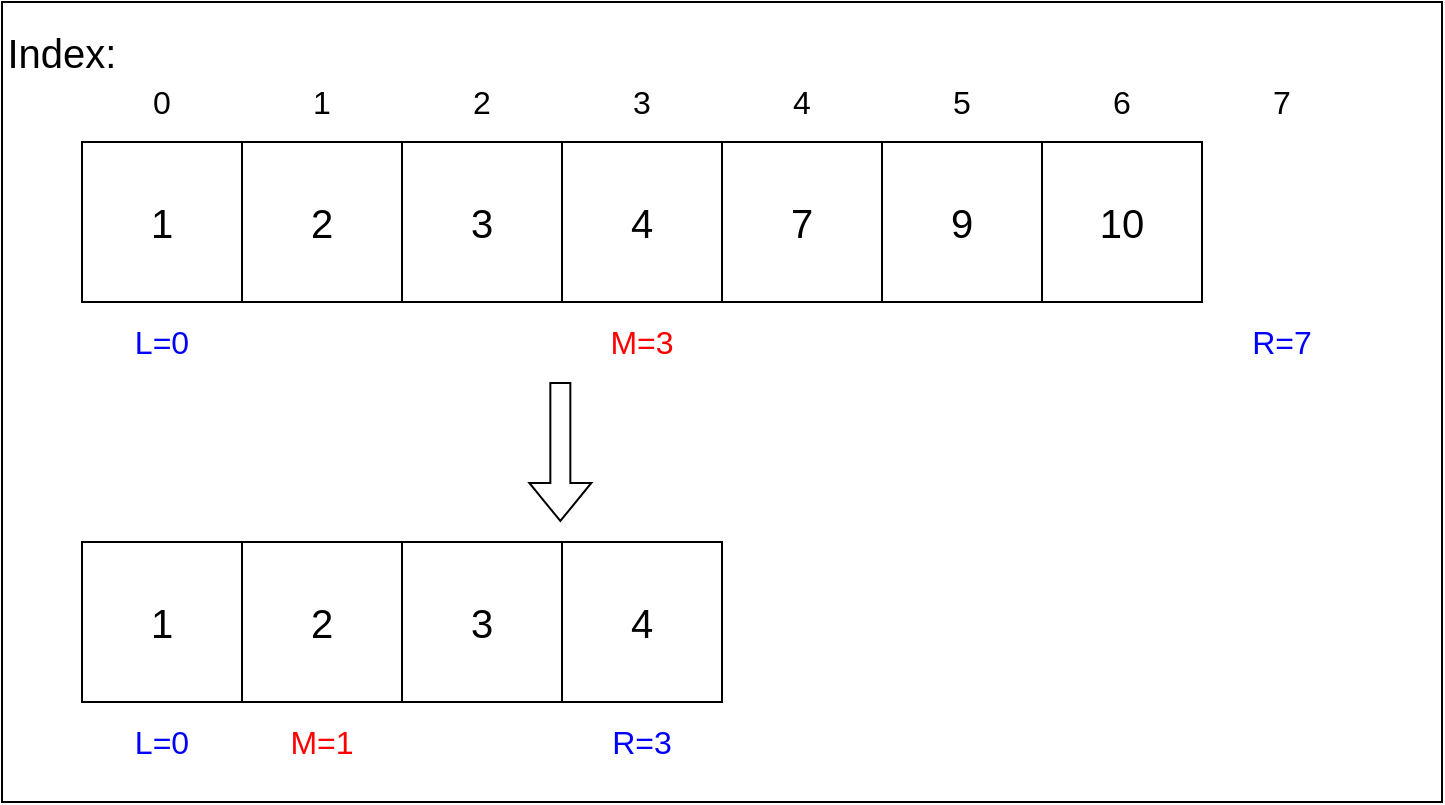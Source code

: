 <mxfile version="26.2.13">
  <diagram name="Page-1" id="WJMybsbGr9Ib0pNhd4TJ">
    <mxGraphModel dx="889" dy="466" grid="1" gridSize="10" guides="1" tooltips="1" connect="1" arrows="1" fold="1" page="1" pageScale="1" pageWidth="850" pageHeight="1100" math="0" shadow="0">
      <root>
        <mxCell id="0" />
        <mxCell id="1" parent="0" />
        <mxCell id="BLNjwCAxv2S9EtMaWzXA-26" value="" style="rounded=0;whiteSpace=wrap;html=1;" vertex="1" parent="1">
          <mxGeometry x="120" y="210" width="720" height="400" as="geometry" />
        </mxCell>
        <mxCell id="BLNjwCAxv2S9EtMaWzXA-2" value="&lt;font style=&quot;font-size: 20px;&quot;&gt;1&lt;/font&gt;" style="whiteSpace=wrap;html=1;aspect=fixed;" vertex="1" parent="1">
          <mxGeometry x="160" y="280" width="80" height="80" as="geometry" />
        </mxCell>
        <mxCell id="BLNjwCAxv2S9EtMaWzXA-3" value="&lt;font style=&quot;font-size: 20px;&quot;&gt;2&lt;/font&gt;" style="whiteSpace=wrap;html=1;aspect=fixed;" vertex="1" parent="1">
          <mxGeometry x="240" y="280" width="80" height="80" as="geometry" />
        </mxCell>
        <mxCell id="BLNjwCAxv2S9EtMaWzXA-4" value="&lt;font style=&quot;font-size: 20px;&quot;&gt;3&lt;/font&gt;" style="whiteSpace=wrap;html=1;aspect=fixed;" vertex="1" parent="1">
          <mxGeometry x="320" y="280" width="80" height="80" as="geometry" />
        </mxCell>
        <mxCell id="BLNjwCAxv2S9EtMaWzXA-5" value="&lt;span style=&quot;font-size: 20px;&quot;&gt;4&lt;/span&gt;" style="whiteSpace=wrap;html=1;aspect=fixed;" vertex="1" parent="1">
          <mxGeometry x="400" y="280" width="80" height="80" as="geometry" />
        </mxCell>
        <mxCell id="BLNjwCAxv2S9EtMaWzXA-6" value="&lt;font style=&quot;font-size: 20px;&quot;&gt;7&lt;/font&gt;" style="whiteSpace=wrap;html=1;aspect=fixed;" vertex="1" parent="1">
          <mxGeometry x="480" y="280" width="80" height="80" as="geometry" />
        </mxCell>
        <mxCell id="BLNjwCAxv2S9EtMaWzXA-7" value="&lt;font style=&quot;font-size: 20px;&quot;&gt;9&lt;/font&gt;" style="whiteSpace=wrap;html=1;aspect=fixed;" vertex="1" parent="1">
          <mxGeometry x="560" y="280" width="80" height="80" as="geometry" />
        </mxCell>
        <mxCell id="BLNjwCAxv2S9EtMaWzXA-8" value="&lt;font style=&quot;font-size: 20px;&quot;&gt;10&lt;/font&gt;" style="whiteSpace=wrap;html=1;aspect=fixed;" vertex="1" parent="1">
          <mxGeometry x="640" y="280" width="80" height="80" as="geometry" />
        </mxCell>
        <mxCell id="BLNjwCAxv2S9EtMaWzXA-9" value="&lt;font style=&quot;font-size: 16px;&quot;&gt;0&lt;/font&gt;" style="text;html=1;align=center;verticalAlign=middle;whiteSpace=wrap;rounded=0;" vertex="1" parent="1">
          <mxGeometry x="160" y="240" width="80" height="40" as="geometry" />
        </mxCell>
        <mxCell id="BLNjwCAxv2S9EtMaWzXA-10" value="&lt;font style=&quot;font-size: 16px;&quot;&gt;1&lt;/font&gt;" style="text;html=1;align=center;verticalAlign=middle;whiteSpace=wrap;rounded=0;" vertex="1" parent="1">
          <mxGeometry x="240" y="240" width="80" height="40" as="geometry" />
        </mxCell>
        <mxCell id="BLNjwCAxv2S9EtMaWzXA-11" value="&lt;font style=&quot;font-size: 16px;&quot;&gt;2&lt;/font&gt;" style="text;html=1;align=center;verticalAlign=middle;whiteSpace=wrap;rounded=0;" vertex="1" parent="1">
          <mxGeometry x="320" y="240" width="80" height="40" as="geometry" />
        </mxCell>
        <mxCell id="BLNjwCAxv2S9EtMaWzXA-12" value="&lt;font style=&quot;font-size: 16px;&quot;&gt;3&lt;/font&gt;" style="text;html=1;align=center;verticalAlign=middle;whiteSpace=wrap;rounded=0;" vertex="1" parent="1">
          <mxGeometry x="400" y="240" width="80" height="40" as="geometry" />
        </mxCell>
        <mxCell id="BLNjwCAxv2S9EtMaWzXA-13" value="&lt;font style=&quot;font-size: 16px;&quot;&gt;4&lt;/font&gt;" style="text;html=1;align=center;verticalAlign=middle;whiteSpace=wrap;rounded=0;" vertex="1" parent="1">
          <mxGeometry x="480" y="240" width="80" height="40" as="geometry" />
        </mxCell>
        <mxCell id="BLNjwCAxv2S9EtMaWzXA-14" value="&lt;font style=&quot;font-size: 16px;&quot;&gt;5&lt;/font&gt;" style="text;html=1;align=center;verticalAlign=middle;whiteSpace=wrap;rounded=0;" vertex="1" parent="1">
          <mxGeometry x="560" y="240" width="80" height="40" as="geometry" />
        </mxCell>
        <mxCell id="BLNjwCAxv2S9EtMaWzXA-15" value="&lt;font style=&quot;font-size: 16px;&quot;&gt;6&lt;/font&gt;" style="text;html=1;align=center;verticalAlign=middle;whiteSpace=wrap;rounded=0;" vertex="1" parent="1">
          <mxGeometry x="640" y="240" width="80" height="40" as="geometry" />
        </mxCell>
        <mxCell id="BLNjwCAxv2S9EtMaWzXA-16" value="&lt;font style=&quot;font-size: 16px; color: rgb(0, 0, 255);&quot;&gt;L=0&lt;/font&gt;" style="text;html=1;align=center;verticalAlign=middle;whiteSpace=wrap;rounded=0;" vertex="1" parent="1">
          <mxGeometry x="160" y="360" width="80" height="40" as="geometry" />
        </mxCell>
        <mxCell id="BLNjwCAxv2S9EtMaWzXA-17" value="&lt;font style=&quot;font-size: 16px; color: rgb(255, 0, 0);&quot;&gt;M=3&lt;/font&gt;" style="text;html=1;align=center;verticalAlign=middle;whiteSpace=wrap;rounded=0;" vertex="1" parent="1">
          <mxGeometry x="400" y="360" width="80" height="40" as="geometry" />
        </mxCell>
        <mxCell id="BLNjwCAxv2S9EtMaWzXA-18" value="&lt;font style=&quot;font-size: 16px; color: rgb(0, 0, 255);&quot;&gt;R=7&lt;/font&gt;" style="text;html=1;align=center;verticalAlign=middle;whiteSpace=wrap;rounded=0;" vertex="1" parent="1">
          <mxGeometry x="720" y="360" width="80" height="40" as="geometry" />
        </mxCell>
        <mxCell id="BLNjwCAxv2S9EtMaWzXA-19" value="&lt;font style=&quot;font-size: 20px;&quot;&gt;1&lt;/font&gt;" style="whiteSpace=wrap;html=1;aspect=fixed;" vertex="1" parent="1">
          <mxGeometry x="160" y="480" width="80" height="80" as="geometry" />
        </mxCell>
        <mxCell id="BLNjwCAxv2S9EtMaWzXA-20" value="&lt;font style=&quot;font-size: 20px;&quot;&gt;2&lt;/font&gt;" style="whiteSpace=wrap;html=1;aspect=fixed;" vertex="1" parent="1">
          <mxGeometry x="240" y="480" width="80" height="80" as="geometry" />
        </mxCell>
        <mxCell id="BLNjwCAxv2S9EtMaWzXA-21" value="&lt;font style=&quot;font-size: 20px;&quot;&gt;3&lt;/font&gt;" style="whiteSpace=wrap;html=1;aspect=fixed;" vertex="1" parent="1">
          <mxGeometry x="320" y="480" width="80" height="80" as="geometry" />
        </mxCell>
        <mxCell id="BLNjwCAxv2S9EtMaWzXA-22" value="" style="shape=flexArrow;endArrow=classic;html=1;rounded=0;" edge="1" parent="1">
          <mxGeometry width="50" height="50" relative="1" as="geometry">
            <mxPoint x="399.17" y="400" as="sourcePoint" />
            <mxPoint x="399.17" y="470" as="targetPoint" />
          </mxGeometry>
        </mxCell>
        <mxCell id="BLNjwCAxv2S9EtMaWzXA-23" value="&lt;font style=&quot;font-size: 16px; color: rgb(0, 0, 255);&quot;&gt;L=0&lt;/font&gt;" style="text;html=1;align=center;verticalAlign=middle;whiteSpace=wrap;rounded=0;" vertex="1" parent="1">
          <mxGeometry x="160" y="560" width="80" height="40" as="geometry" />
        </mxCell>
        <mxCell id="BLNjwCAxv2S9EtMaWzXA-24" value="&lt;font style=&quot;font-size: 16px; color: rgb(255, 0, 0);&quot;&gt;M=1&lt;/font&gt;" style="text;html=1;align=center;verticalAlign=middle;whiteSpace=wrap;rounded=0;" vertex="1" parent="1">
          <mxGeometry x="240" y="560" width="80" height="40" as="geometry" />
        </mxCell>
        <mxCell id="BLNjwCAxv2S9EtMaWzXA-25" value="&lt;font style=&quot;font-size: 16px; color: rgb(0, 0, 255);&quot;&gt;R=3&lt;/font&gt;" style="text;html=1;align=center;verticalAlign=middle;whiteSpace=wrap;rounded=0;" vertex="1" parent="1">
          <mxGeometry x="400" y="560" width="80" height="40" as="geometry" />
        </mxCell>
        <mxCell id="BLNjwCAxv2S9EtMaWzXA-27" value="&lt;font style=&quot;font-size: 20px;&quot;&gt;Index:&lt;/font&gt;" style="text;html=1;align=center;verticalAlign=middle;whiteSpace=wrap;rounded=0;" vertex="1" parent="1">
          <mxGeometry x="120" y="220" width="60" height="30" as="geometry" />
        </mxCell>
        <mxCell id="BLNjwCAxv2S9EtMaWzXA-30" value="&lt;font style=&quot;font-size: 16px;&quot;&gt;7&lt;/font&gt;" style="text;html=1;align=center;verticalAlign=middle;whiteSpace=wrap;rounded=0;" vertex="1" parent="1">
          <mxGeometry x="720" y="240" width="80" height="40" as="geometry" />
        </mxCell>
        <mxCell id="BLNjwCAxv2S9EtMaWzXA-31" value="&lt;span style=&quot;font-size: 20px;&quot;&gt;4&lt;/span&gt;" style="whiteSpace=wrap;html=1;aspect=fixed;" vertex="1" parent="1">
          <mxGeometry x="400" y="480" width="80" height="80" as="geometry" />
        </mxCell>
      </root>
    </mxGraphModel>
  </diagram>
</mxfile>
